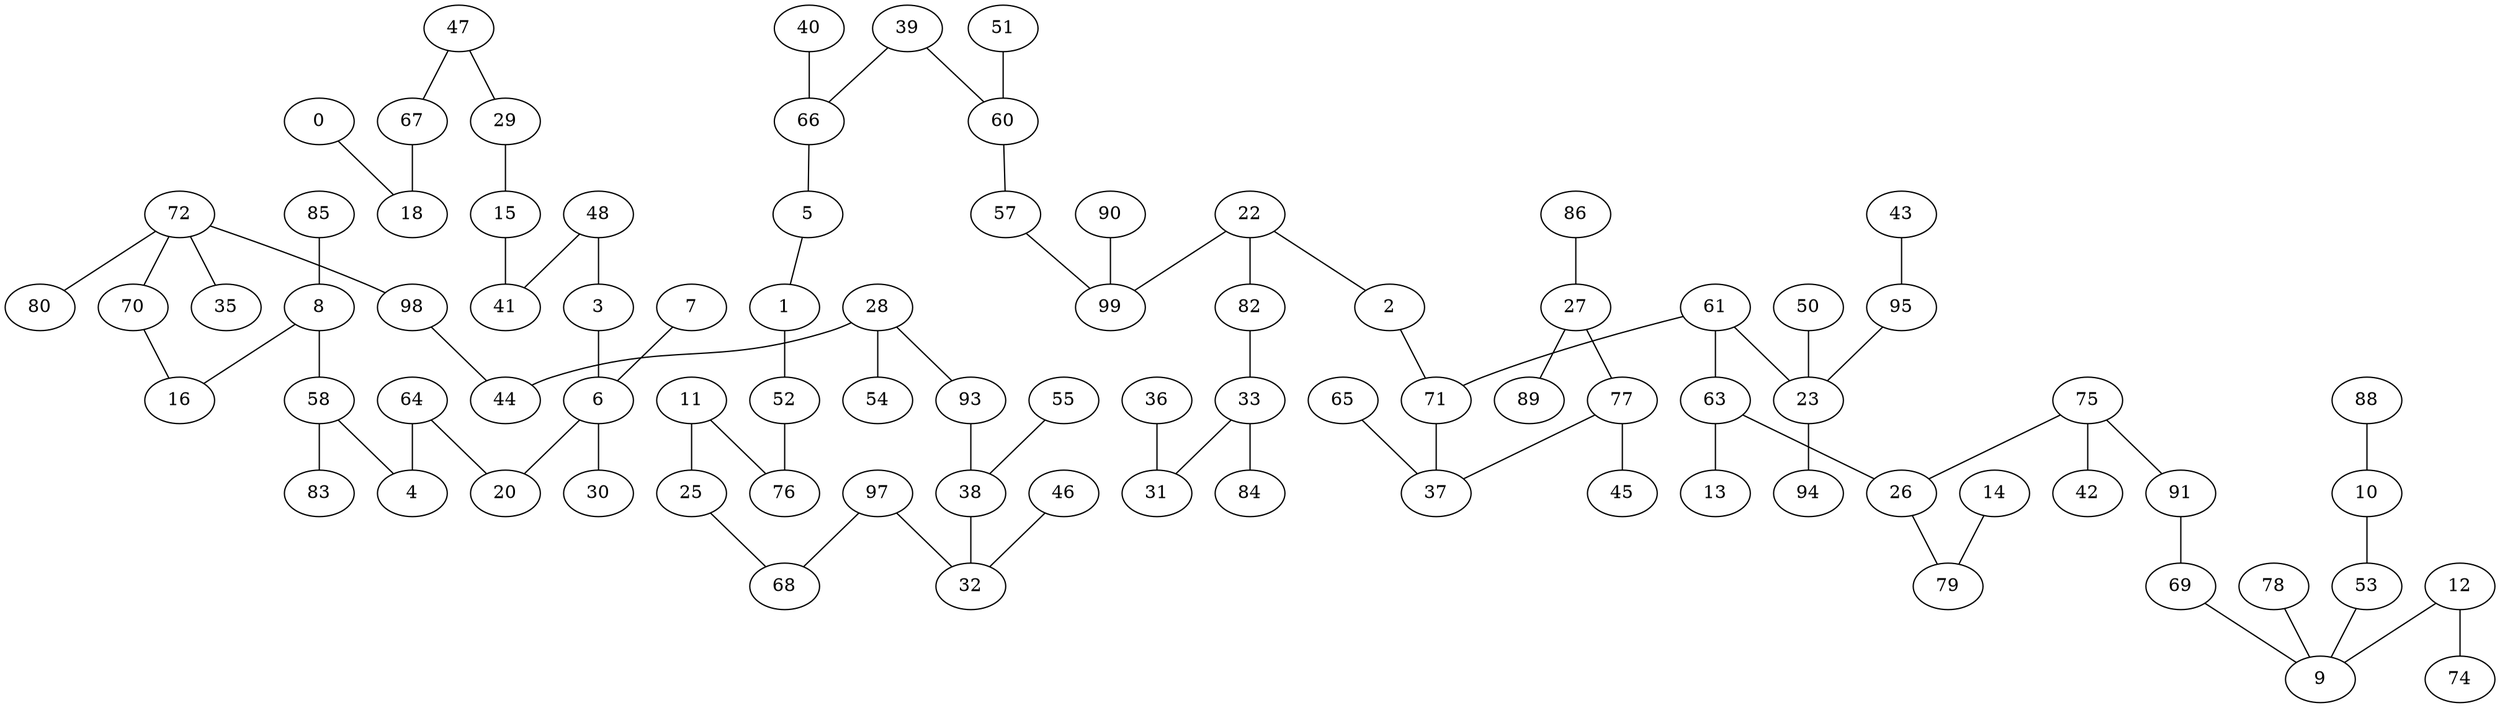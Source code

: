 graph{
72 -- 70;
22 -- 2;
65 -- 37;
36 -- 31;
53 -- 9;
78 -- 9;
64 -- 4;
39 -- 66;
10 -- 53;
75 -- 91;
3 -- 6;
7 -- 6;
6 -- 20;
69 -- 9;
71 -- 37;
33 -- 31;
39 -- 60;
6 -- 30;
1 -- 52;
22 -- 99;
57 -- 99;
5 -- 1;
72 -- 80;
52 -- 76;
50 -- 23;
40 -- 66;
2 -- 71;
8 -- 16;
63 -- 13;
61 -- 23;
75 -- 26;
77 -- 45;
22 -- 82;
33 -- 84;
66 -- 5;
86 -- 27;
51 -- 60;
28 -- 54;
90 -- 99;
28 -- 44;
25 -- 68;
48 -- 3;
27 -- 77;
8 -- 58;
12 -- 74;
64 -- 20;
61 -- 63;
0 -- 18;
38 -- 32;
47 -- 67;
27 -- 89;
11 -- 76;
58 -- 4;
97 -- 32;
47 -- 29;
29 -- 15;
85 -- 8;
72 -- 98;
98 -- 44;
93 -- 38;
55 -- 38;
46 -- 32;
28 -- 93;
60 -- 57;
67 -- 18;
63 -- 26;
61 -- 71;
75 -- 42;
11 -- 25;
23 -- 94;
70 -- 16;
12 -- 9;
43 -- 95;
97 -- 68;
88 -- 10;
91 -- 69;
82 -- 33;
72 -- 35;
14 -- 79;
95 -- 23;
77 -- 37;
26 -- 79;
58 -- 83;
48 -- 41;
15 -- 41;
}
